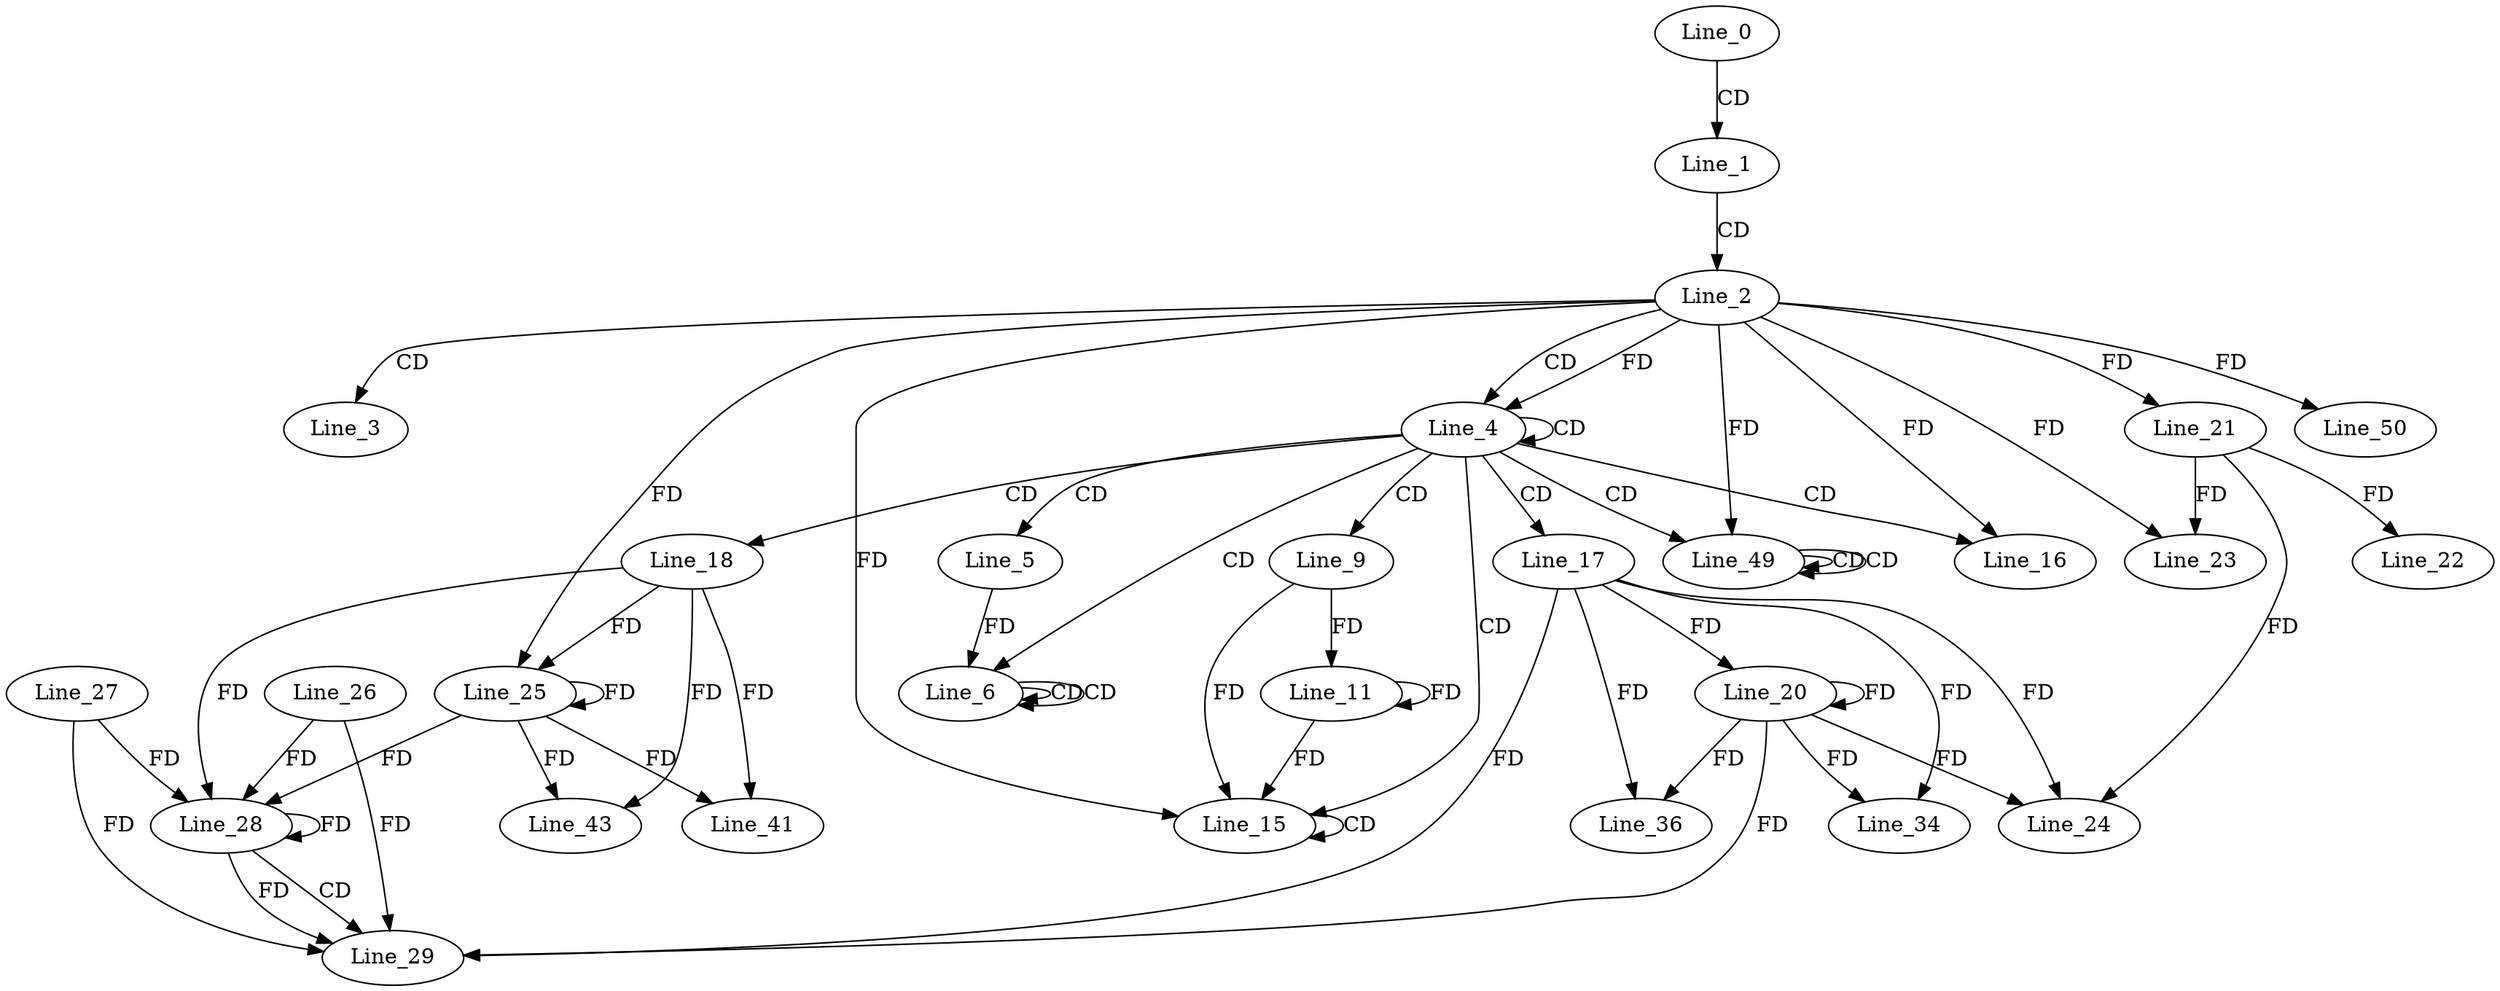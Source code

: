 digraph G {
  Line_0;
  Line_1;
  Line_2;
  Line_3;
  Line_3;
  Line_4;
  Line_4;
  Line_5;
  Line_6;
  Line_6;
  Line_6;
  Line_6;
  Line_6;
  Line_9;
  Line_11;
  Line_15;
  Line_15;
  Line_15;
  Line_16;
  Line_16;
  Line_17;
  Line_18;
  Line_20;
  Line_21;
  Line_21;
  Line_22;
  Line_23;
  Line_23;
  Line_24;
  Line_25;
  Line_25;
  Line_28;
  Line_27;
  Line_28;
  Line_26;
  Line_28;
  Line_29;
  Line_34;
  Line_36;
  Line_41;
  Line_43;
  Line_49;
  Line_49;
  Line_49;
  Line_50;
  Line_0 -> Line_1 [ label="CD" ];
  Line_1 -> Line_2 [ label="CD" ];
  Line_2 -> Line_3 [ label="CD" ];
  Line_2 -> Line_4 [ label="CD" ];
  Line_4 -> Line_4 [ label="CD" ];
  Line_2 -> Line_4 [ label="FD" ];
  Line_4 -> Line_5 [ label="CD" ];
  Line_4 -> Line_6 [ label="CD" ];
  Line_6 -> Line_6 [ label="CD" ];
  Line_5 -> Line_6 [ label="FD" ];
  Line_6 -> Line_6 [ label="CD" ];
  Line_4 -> Line_9 [ label="CD" ];
  Line_9 -> Line_11 [ label="FD" ];
  Line_11 -> Line_11 [ label="FD" ];
  Line_4 -> Line_15 [ label="CD" ];
  Line_15 -> Line_15 [ label="CD" ];
  Line_9 -> Line_15 [ label="FD" ];
  Line_11 -> Line_15 [ label="FD" ];
  Line_2 -> Line_15 [ label="FD" ];
  Line_4 -> Line_16 [ label="CD" ];
  Line_2 -> Line_16 [ label="FD" ];
  Line_4 -> Line_17 [ label="CD" ];
  Line_4 -> Line_18 [ label="CD" ];
  Line_17 -> Line_20 [ label="FD" ];
  Line_20 -> Line_20 [ label="FD" ];
  Line_2 -> Line_21 [ label="FD" ];
  Line_21 -> Line_22 [ label="FD" ];
  Line_21 -> Line_23 [ label="FD" ];
  Line_2 -> Line_23 [ label="FD" ];
  Line_17 -> Line_24 [ label="FD" ];
  Line_20 -> Line_24 [ label="FD" ];
  Line_21 -> Line_24 [ label="FD" ];
  Line_18 -> Line_25 [ label="FD" ];
  Line_25 -> Line_25 [ label="FD" ];
  Line_2 -> Line_25 [ label="FD" ];
  Line_28 -> Line_28 [ label="FD" ];
  Line_27 -> Line_28 [ label="FD" ];
  Line_18 -> Line_28 [ label="FD" ];
  Line_25 -> Line_28 [ label="FD" ];
  Line_26 -> Line_28 [ label="FD" ];
  Line_28 -> Line_29 [ label="CD" ];
  Line_17 -> Line_29 [ label="FD" ];
  Line_20 -> Line_29 [ label="FD" ];
  Line_26 -> Line_29 [ label="FD" ];
  Line_28 -> Line_29 [ label="FD" ];
  Line_27 -> Line_29 [ label="FD" ];
  Line_17 -> Line_34 [ label="FD" ];
  Line_20 -> Line_34 [ label="FD" ];
  Line_17 -> Line_36 [ label="FD" ];
  Line_20 -> Line_36 [ label="FD" ];
  Line_18 -> Line_41 [ label="FD" ];
  Line_25 -> Line_41 [ label="FD" ];
  Line_18 -> Line_43 [ label="FD" ];
  Line_25 -> Line_43 [ label="FD" ];
  Line_4 -> Line_49 [ label="CD" ];
  Line_49 -> Line_49 [ label="CD" ];
  Line_49 -> Line_49 [ label="CD" ];
  Line_2 -> Line_49 [ label="FD" ];
  Line_2 -> Line_50 [ label="FD" ];
}
